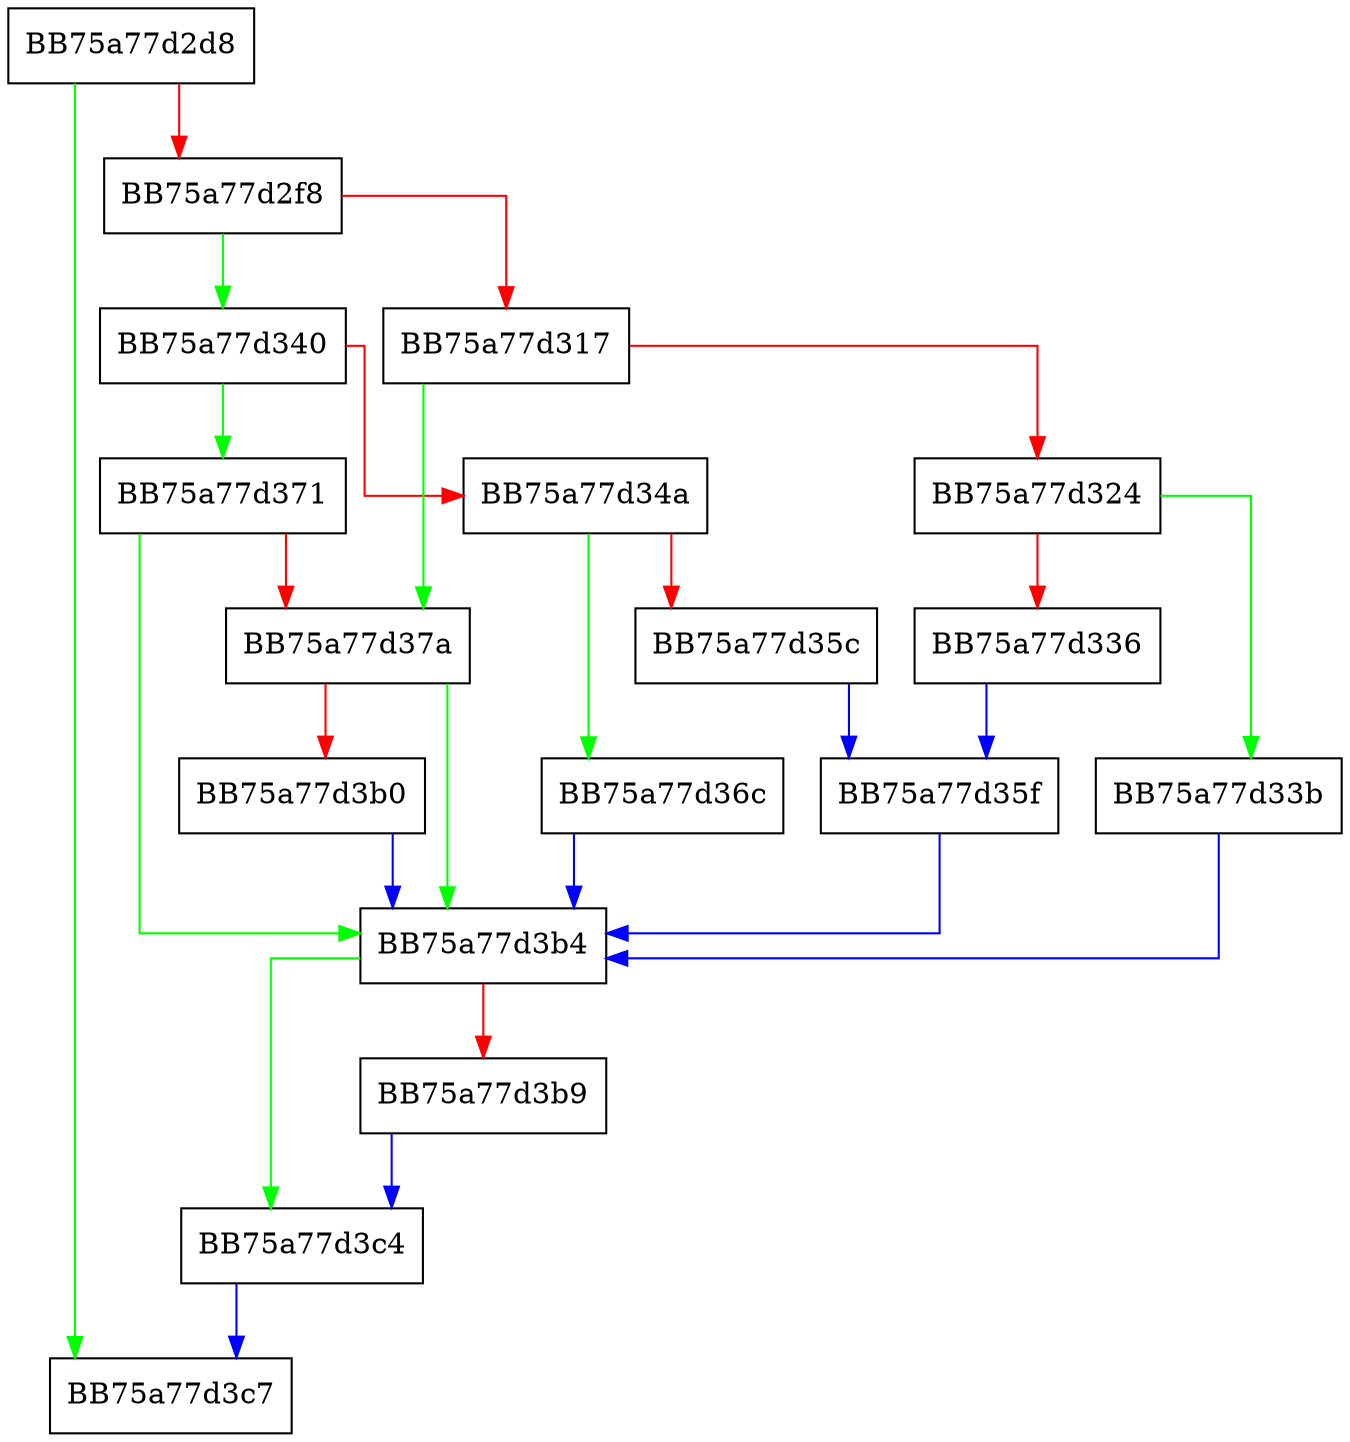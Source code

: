 digraph _towlower_l {
  node [shape="box"];
  graph [splines=ortho];
  BB75a77d2d8 -> BB75a77d3c7 [color="green"];
  BB75a77d2d8 -> BB75a77d2f8 [color="red"];
  BB75a77d2f8 -> BB75a77d340 [color="green"];
  BB75a77d2f8 -> BB75a77d317 [color="red"];
  BB75a77d317 -> BB75a77d37a [color="green"];
  BB75a77d317 -> BB75a77d324 [color="red"];
  BB75a77d324 -> BB75a77d33b [color="green"];
  BB75a77d324 -> BB75a77d336 [color="red"];
  BB75a77d336 -> BB75a77d35f [color="blue"];
  BB75a77d33b -> BB75a77d3b4 [color="blue"];
  BB75a77d340 -> BB75a77d371 [color="green"];
  BB75a77d340 -> BB75a77d34a [color="red"];
  BB75a77d34a -> BB75a77d36c [color="green"];
  BB75a77d34a -> BB75a77d35c [color="red"];
  BB75a77d35c -> BB75a77d35f [color="blue"];
  BB75a77d35f -> BB75a77d3b4 [color="blue"];
  BB75a77d36c -> BB75a77d3b4 [color="blue"];
  BB75a77d371 -> BB75a77d3b4 [color="green"];
  BB75a77d371 -> BB75a77d37a [color="red"];
  BB75a77d37a -> BB75a77d3b4 [color="green"];
  BB75a77d37a -> BB75a77d3b0 [color="red"];
  BB75a77d3b0 -> BB75a77d3b4 [color="blue"];
  BB75a77d3b4 -> BB75a77d3c4 [color="green"];
  BB75a77d3b4 -> BB75a77d3b9 [color="red"];
  BB75a77d3b9 -> BB75a77d3c4 [color="blue"];
  BB75a77d3c4 -> BB75a77d3c7 [color="blue"];
}